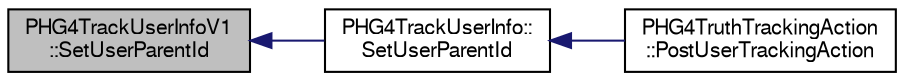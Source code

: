 digraph "PHG4TrackUserInfoV1::SetUserParentId"
{
  bgcolor="transparent";
  edge [fontname="FreeSans",fontsize="10",labelfontname="FreeSans",labelfontsize="10"];
  node [fontname="FreeSans",fontsize="10",shape=record];
  rankdir="LR";
  Node1 [label="PHG4TrackUserInfoV1\l::SetUserParentId",height=0.2,width=0.4,color="black", fillcolor="grey75", style="filled" fontcolor="black"];
  Node1 -> Node2 [dir="back",color="midnightblue",fontsize="10",style="solid",fontname="FreeSans"];
  Node2 [label="PHG4TrackUserInfo::\lSetUserParentId",height=0.2,width=0.4,color="black",URL="$d2/d7f/namespacePHG4TrackUserInfo.html#ae0eac4ddfe7ae57d032013c2df4e7fc0"];
  Node2 -> Node3 [dir="back",color="midnightblue",fontsize="10",style="solid",fontname="FreeSans"];
  Node3 [label="PHG4TruthTrackingAction\l::PostUserTrackingAction",height=0.2,width=0.4,color="black",URL="$db/d5c/classPHG4TruthTrackingAction.html#ad4328f939fbbb908a2889a808c806edd"];
}
